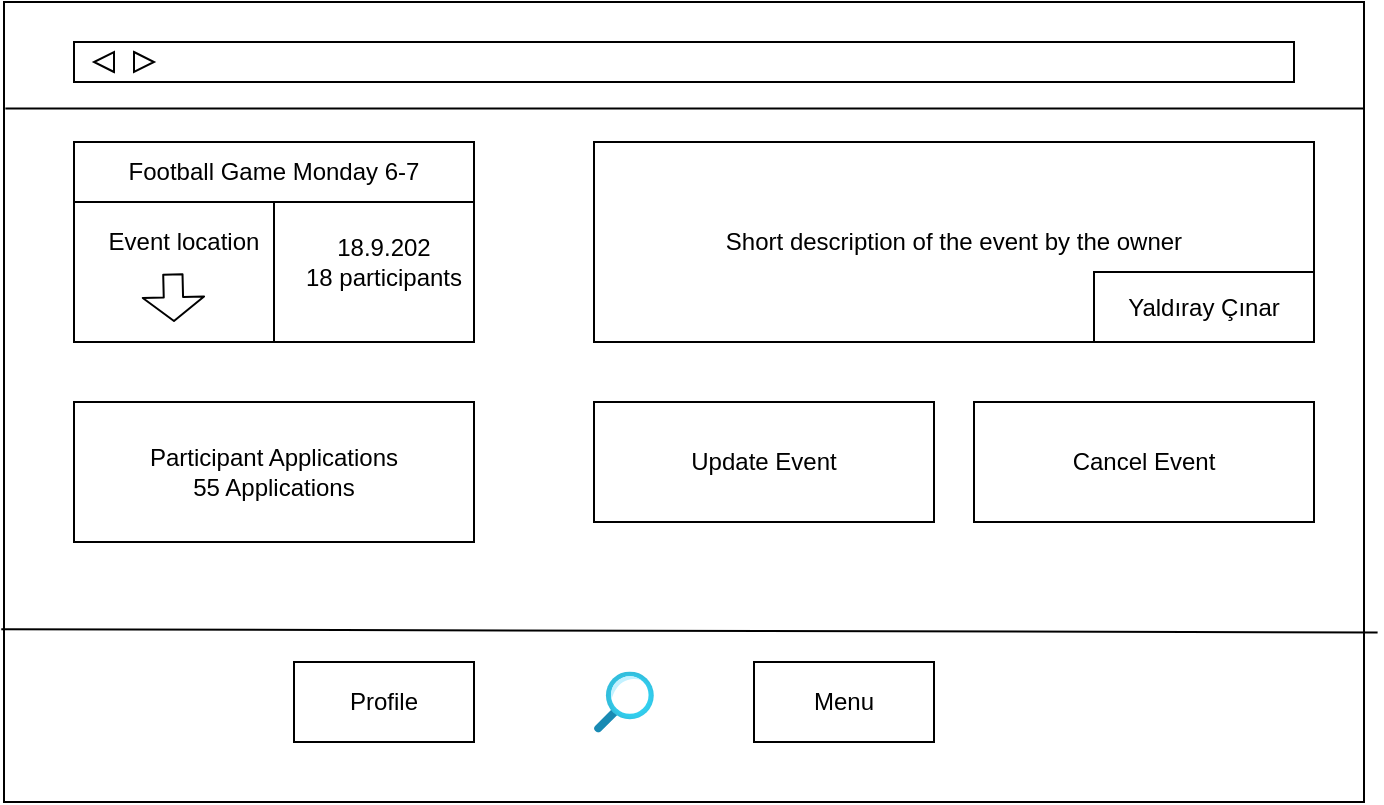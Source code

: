 <mxfile version="14.6.0" type="github">
  <diagram id="TNVXcPHFdWVxmfzUQvek" name="Page-1">
    <mxGraphModel dx="934" dy="537" grid="1" gridSize="10" guides="1" tooltips="1" connect="1" arrows="1" fold="1" page="1" pageScale="1" pageWidth="850" pageHeight="1100" math="0" shadow="0">
      <root>
        <mxCell id="0" />
        <mxCell id="1" parent="0" />
        <mxCell id="w6evuZdubALTYzZRVBoE-1" value="" style="rounded=0;whiteSpace=wrap;html=1;" vertex="1" parent="1">
          <mxGeometry x="85" y="70" width="680" height="400" as="geometry" />
        </mxCell>
        <mxCell id="w6evuZdubALTYzZRVBoE-2" value="" style="rounded=0;whiteSpace=wrap;html=1;" vertex="1" parent="1">
          <mxGeometry x="120" y="90" width="610" height="20" as="geometry" />
        </mxCell>
        <mxCell id="w6evuZdubALTYzZRVBoE-3" value="" style="triangle;whiteSpace=wrap;html=1;" vertex="1" parent="1">
          <mxGeometry x="150" y="95" width="10" height="10" as="geometry" />
        </mxCell>
        <mxCell id="w6evuZdubALTYzZRVBoE-4" value="" style="triangle;whiteSpace=wrap;html=1;rotation=-180;" vertex="1" parent="1">
          <mxGeometry x="130" y="95" width="10" height="10" as="geometry" />
        </mxCell>
        <mxCell id="w6evuZdubALTYzZRVBoE-6" value="" style="endArrow=none;html=1;exitX=0.001;exitY=0.133;exitDx=0;exitDy=0;exitPerimeter=0;entryX=1;entryY=0.133;entryDx=0;entryDy=0;entryPerimeter=0;" edge="1" parent="1" source="w6evuZdubALTYzZRVBoE-1" target="w6evuZdubALTYzZRVBoE-1">
          <mxGeometry width="50" height="50" relative="1" as="geometry">
            <mxPoint x="400" y="280" as="sourcePoint" />
            <mxPoint x="450" y="230" as="targetPoint" />
          </mxGeometry>
        </mxCell>
        <mxCell id="w6evuZdubALTYzZRVBoE-8" value="Football Game Monday 6-7" style="rounded=0;whiteSpace=wrap;html=1;" vertex="1" parent="1">
          <mxGeometry x="120" y="140" width="200" height="30" as="geometry" />
        </mxCell>
        <mxCell id="w6evuZdubALTYzZRVBoE-9" value="Short description of the event by the owner" style="rounded=0;whiteSpace=wrap;html=1;" vertex="1" parent="1">
          <mxGeometry x="380" y="140" width="360" height="100" as="geometry" />
        </mxCell>
        <mxCell id="w6evuZdubALTYzZRVBoE-11" value="Yaldıray Çınar" style="rounded=0;whiteSpace=wrap;html=1;" vertex="1" parent="1">
          <mxGeometry x="630" y="205" width="110" height="35" as="geometry" />
        </mxCell>
        <mxCell id="w6evuZdubALTYzZRVBoE-13" value="&amp;nbsp; &amp;nbsp; &amp;nbsp; &amp;nbsp; &amp;nbsp; &amp;nbsp; &amp;nbsp;&amp;nbsp;" style="rounded=0;whiteSpace=wrap;html=1;" vertex="1" parent="1">
          <mxGeometry x="120" y="170" width="200" height="70" as="geometry" />
        </mxCell>
        <mxCell id="w6evuZdubALTYzZRVBoE-14" value="" style="endArrow=none;html=1;exitX=0.5;exitY=1;exitDx=0;exitDy=0;entryX=0.5;entryY=0;entryDx=0;entryDy=0;" edge="1" parent="1" source="w6evuZdubALTYzZRVBoE-13" target="w6evuZdubALTYzZRVBoE-13">
          <mxGeometry width="50" height="50" relative="1" as="geometry">
            <mxPoint x="400" y="280" as="sourcePoint" />
            <mxPoint x="450" y="230" as="targetPoint" />
          </mxGeometry>
        </mxCell>
        <mxCell id="w6evuZdubALTYzZRVBoE-15" value="18.9.202&lt;br&gt;18 participants" style="text;html=1;strokeColor=none;fillColor=none;align=center;verticalAlign=middle;whiteSpace=wrap;rounded=0;" vertex="1" parent="1">
          <mxGeometry x="220" y="180" width="110" height="40" as="geometry" />
        </mxCell>
        <mxCell id="w6evuZdubALTYzZRVBoE-16" value="Event location" style="text;html=1;strokeColor=none;fillColor=none;align=center;verticalAlign=middle;whiteSpace=wrap;rounded=0;" vertex="1" parent="1">
          <mxGeometry x="130" y="180" width="90" height="20" as="geometry" />
        </mxCell>
        <mxCell id="w6evuZdubALTYzZRVBoE-18" value="" style="shape=flexArrow;endArrow=classic;html=1;width=9.655;endSize=3.634;exitX=0.438;exitY=1.288;exitDx=0;exitDy=0;exitPerimeter=0;" edge="1" parent="1" source="w6evuZdubALTYzZRVBoE-16">
          <mxGeometry width="50" height="50" relative="1" as="geometry">
            <mxPoint x="170" y="210" as="sourcePoint" />
            <mxPoint x="170" y="230" as="targetPoint" />
          </mxGeometry>
        </mxCell>
        <mxCell id="w6evuZdubALTYzZRVBoE-19" value="" style="rounded=0;whiteSpace=wrap;html=1;" vertex="1" parent="1">
          <mxGeometry x="120" y="270" width="200" height="70" as="geometry" />
        </mxCell>
        <mxCell id="w6evuZdubALTYzZRVBoE-20" value="Participant Applications&lt;br&gt;55 Applications" style="text;html=1;strokeColor=none;fillColor=none;align=center;verticalAlign=middle;whiteSpace=wrap;rounded=0;" vertex="1" parent="1">
          <mxGeometry x="140" y="290" width="160" height="30" as="geometry" />
        </mxCell>
        <mxCell id="w6evuZdubALTYzZRVBoE-21" value="Update Event" style="rounded=0;whiteSpace=wrap;html=1;" vertex="1" parent="1">
          <mxGeometry x="380" y="270" width="170" height="60" as="geometry" />
        </mxCell>
        <mxCell id="w6evuZdubALTYzZRVBoE-22" value="Cancel Event" style="rounded=0;whiteSpace=wrap;html=1;" vertex="1" parent="1">
          <mxGeometry x="570" y="270" width="170" height="60" as="geometry" />
        </mxCell>
        <mxCell id="w6evuZdubALTYzZRVBoE-23" value="Profile" style="rounded=0;whiteSpace=wrap;html=1;" vertex="1" parent="1">
          <mxGeometry x="230" y="400" width="90" height="40" as="geometry" />
        </mxCell>
        <mxCell id="w6evuZdubALTYzZRVBoE-24" value="Menu" style="rounded=0;whiteSpace=wrap;html=1;" vertex="1" parent="1">
          <mxGeometry x="460" y="400" width="90" height="40" as="geometry" />
        </mxCell>
        <mxCell id="w6evuZdubALTYzZRVBoE-25" value="" style="endArrow=none;html=1;exitX=-0.002;exitY=0.784;exitDx=0;exitDy=0;entryX=1.01;entryY=0.788;entryDx=0;entryDy=0;exitPerimeter=0;entryPerimeter=0;" edge="1" parent="1" source="w6evuZdubALTYzZRVBoE-1" target="w6evuZdubALTYzZRVBoE-1">
          <mxGeometry width="50" height="50" relative="1" as="geometry">
            <mxPoint x="400" y="290" as="sourcePoint" />
            <mxPoint x="450" y="240" as="targetPoint" />
          </mxGeometry>
        </mxCell>
        <mxCell id="w6evuZdubALTYzZRVBoE-27" value="" style="aspect=fixed;html=1;points=[];align=center;image;fontSize=12;image=img/lib/azure2/general/Search.svg;" vertex="1" parent="1">
          <mxGeometry x="380" y="404.77" width="30" height="30.46" as="geometry" />
        </mxCell>
      </root>
    </mxGraphModel>
  </diagram>
</mxfile>
